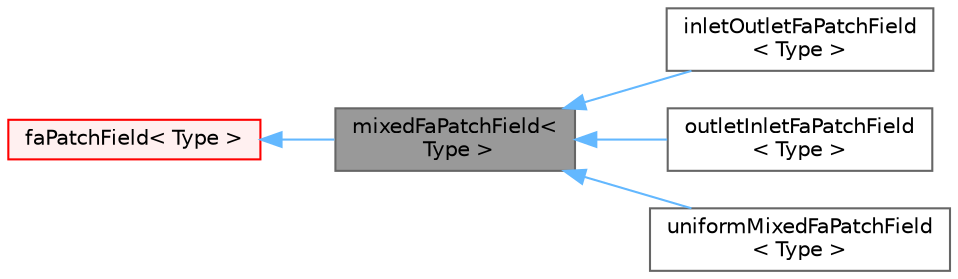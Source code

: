 digraph "mixedFaPatchField&lt; Type &gt;"
{
 // LATEX_PDF_SIZE
  bgcolor="transparent";
  edge [fontname=Helvetica,fontsize=10,labelfontname=Helvetica,labelfontsize=10];
  node [fontname=Helvetica,fontsize=10,shape=box,height=0.2,width=0.4];
  rankdir="LR";
  Node1 [id="Node000001",label="mixedFaPatchField\<\l Type \>",height=0.2,width=0.4,color="gray40", fillcolor="grey60", style="filled", fontcolor="black",tooltip="This boundary condition provides a base class for 'mixed' type boundary conditions,..."];
  Node2 -> Node1 [id="edge1_Node000001_Node000002",dir="back",color="steelblue1",style="solid",tooltip=" "];
  Node2 [id="Node000002",label="faPatchField\< Type \>",height=0.2,width=0.4,color="red", fillcolor="#FFF0F0", style="filled",URL="$classFoam_1_1faPatchField.html",tooltip="faPatchField<Type> abstract base class. This class gives a fat-interface to all derived classes cover..."];
  Node1 -> Node11 [id="edge2_Node000001_Node000011",dir="back",color="steelblue1",style="solid",tooltip=" "];
  Node11 [id="Node000011",label="inletOutletFaPatchField\l\< Type \>",height=0.2,width=0.4,color="gray40", fillcolor="white", style="filled",URL="$classFoam_1_1inletOutletFaPatchField.html",tooltip="This boundary condition provides a generic outflow condition, with specified inflow for the case of r..."];
  Node1 -> Node12 [id="edge3_Node000001_Node000012",dir="back",color="steelblue1",style="solid",tooltip=" "];
  Node12 [id="Node000012",label="outletInletFaPatchField\l\< Type \>",height=0.2,width=0.4,color="gray40", fillcolor="white", style="filled",URL="$classFoam_1_1outletInletFaPatchField.html",tooltip="This boundary condition provides a generic inflow condition, with specified outflow for the case of r..."];
  Node1 -> Node13 [id="edge4_Node000001_Node000013",dir="back",color="steelblue1",style="solid",tooltip=" "];
  Node13 [id="Node000013",label="uniformMixedFaPatchField\l\< Type \>",height=0.2,width=0.4,color="gray40", fillcolor="white", style="filled",URL="$classFoam_1_1uniformMixedFaPatchField.html",tooltip="This boundary condition provides 'mixed' type boundary condition that mix a uniform fixed value and a..."];
}
